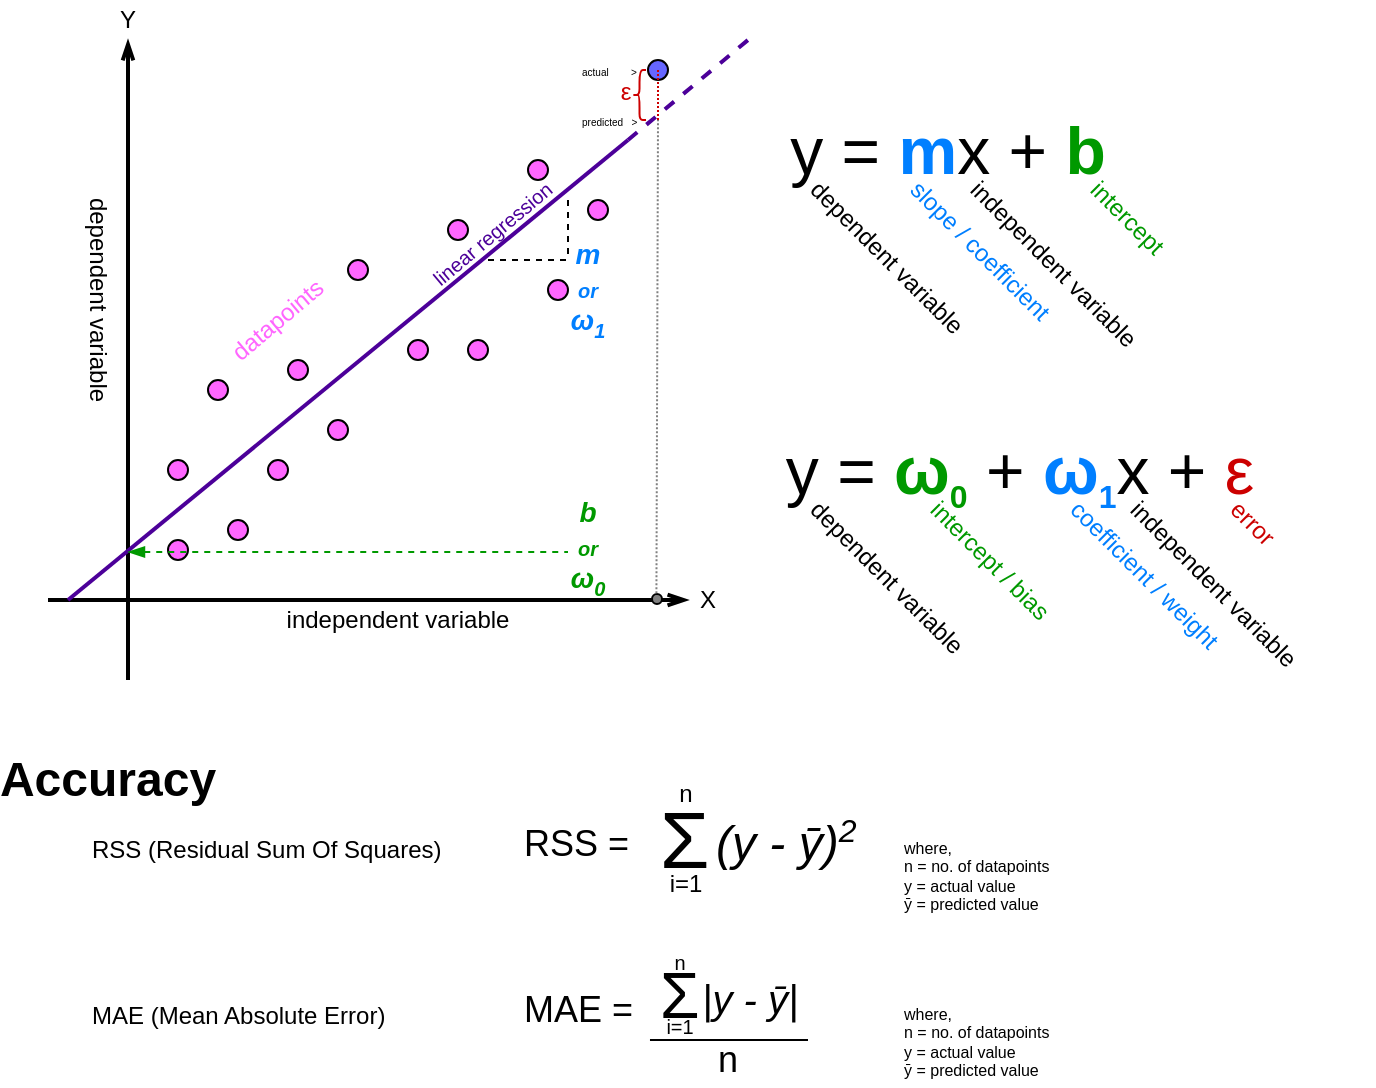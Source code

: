<mxfile version="26.0.3" pages="3">
  <diagram name="LR-SV" id="ft6B9oeNtfkhcBupiPDH">
    <mxGraphModel dx="1242" dy="768" grid="1" gridSize="10" guides="1" tooltips="1" connect="1" arrows="1" fold="1" page="1" pageScale="1" pageWidth="850" pageHeight="1100" math="0" shadow="0">
      <root>
        <mxCell id="0" />
        <mxCell id="1" parent="0" />
        <mxCell id="UDtmN-QQpEdCFvvtXrBr-2" value="" style="endArrow=openThin;html=1;rounded=0;strokeWidth=2;endFill=0;" parent="1" edge="1">
          <mxGeometry width="50" height="50" relative="1" as="geometry">
            <mxPoint x="80" y="360" as="sourcePoint" />
            <mxPoint x="80" y="40" as="targetPoint" />
          </mxGeometry>
        </mxCell>
        <mxCell id="UDtmN-QQpEdCFvvtXrBr-3" value="" style="endArrow=openThin;html=1;rounded=0;strokeWidth=2;endFill=0;" parent="1" edge="1">
          <mxGeometry width="50" height="50" relative="1" as="geometry">
            <mxPoint x="40" y="320" as="sourcePoint" />
            <mxPoint x="360" y="320" as="targetPoint" />
          </mxGeometry>
        </mxCell>
        <mxCell id="UDtmN-QQpEdCFvvtXrBr-4" value="" style="endArrow=none;html=1;rounded=0;strokeColor=#4C0099;strokeWidth=2;" parent="1" edge="1">
          <mxGeometry width="50" height="50" relative="1" as="geometry">
            <mxPoint x="50" y="320" as="sourcePoint" />
            <mxPoint x="330" y="90" as="targetPoint" />
          </mxGeometry>
        </mxCell>
        <mxCell id="UDtmN-QQpEdCFvvtXrBr-5" value="" style="ellipse;whiteSpace=wrap;html=1;fillColor=#FF66FF;" parent="1" vertex="1">
          <mxGeometry x="100" y="250" width="10" height="10" as="geometry" />
        </mxCell>
        <mxCell id="UDtmN-QQpEdCFvvtXrBr-6" value="" style="ellipse;whiteSpace=wrap;html=1;fillColor=#FF66FF;" parent="1" vertex="1">
          <mxGeometry x="120" y="210" width="10" height="10" as="geometry" />
        </mxCell>
        <mxCell id="UDtmN-QQpEdCFvvtXrBr-7" value="" style="ellipse;whiteSpace=wrap;html=1;fillColor=#FF66FF;" parent="1" vertex="1">
          <mxGeometry x="100" y="290" width="10" height="10" as="geometry" />
        </mxCell>
        <mxCell id="UDtmN-QQpEdCFvvtXrBr-8" value="" style="ellipse;whiteSpace=wrap;html=1;fillColor=#FF66FF;" parent="1" vertex="1">
          <mxGeometry x="150" y="250" width="10" height="10" as="geometry" />
        </mxCell>
        <mxCell id="UDtmN-QQpEdCFvvtXrBr-9" value="" style="ellipse;whiteSpace=wrap;html=1;fillColor=#FF66FF;" parent="1" vertex="1">
          <mxGeometry x="180" y="230" width="10" height="10" as="geometry" />
        </mxCell>
        <mxCell id="UDtmN-QQpEdCFvvtXrBr-10" value="" style="ellipse;whiteSpace=wrap;html=1;fillColor=#FF66FF;" parent="1" vertex="1">
          <mxGeometry x="160" y="200" width="10" height="10" as="geometry" />
        </mxCell>
        <mxCell id="UDtmN-QQpEdCFvvtXrBr-11" value="" style="ellipse;whiteSpace=wrap;html=1;fillColor=#FF66FF;" parent="1" vertex="1">
          <mxGeometry x="130" y="280" width="10" height="10" as="geometry" />
        </mxCell>
        <mxCell id="UDtmN-QQpEdCFvvtXrBr-12" value="" style="ellipse;whiteSpace=wrap;html=1;fillColor=#FF66FF;" parent="1" vertex="1">
          <mxGeometry x="220" y="190" width="10" height="10" as="geometry" />
        </mxCell>
        <mxCell id="UDtmN-QQpEdCFvvtXrBr-13" value="" style="ellipse;whiteSpace=wrap;html=1;fillColor=#FF66FF;" parent="1" vertex="1">
          <mxGeometry x="190" y="150" width="10" height="10" as="geometry" />
        </mxCell>
        <mxCell id="UDtmN-QQpEdCFvvtXrBr-14" value="" style="ellipse;whiteSpace=wrap;html=1;fillColor=#FF66FF;" parent="1" vertex="1">
          <mxGeometry x="250" y="190" width="10" height="10" as="geometry" />
        </mxCell>
        <mxCell id="UDtmN-QQpEdCFvvtXrBr-15" value="" style="ellipse;whiteSpace=wrap;html=1;fillColor=#FF66FF;" parent="1" vertex="1">
          <mxGeometry x="240" y="130" width="10" height="10" as="geometry" />
        </mxCell>
        <mxCell id="UDtmN-QQpEdCFvvtXrBr-16" value="" style="ellipse;whiteSpace=wrap;html=1;fillColor=#FF66FF;" parent="1" vertex="1">
          <mxGeometry x="280" y="100" width="10" height="10" as="geometry" />
        </mxCell>
        <mxCell id="UDtmN-QQpEdCFvvtXrBr-17" value="" style="ellipse;whiteSpace=wrap;html=1;fillColor=#FF66FF;" parent="1" vertex="1">
          <mxGeometry x="290" y="160" width="10" height="10" as="geometry" />
        </mxCell>
        <mxCell id="UDtmN-QQpEdCFvvtXrBr-18" value="" style="ellipse;whiteSpace=wrap;html=1;fillColor=#FF66FF;" parent="1" vertex="1">
          <mxGeometry x="310" y="120" width="10" height="10" as="geometry" />
        </mxCell>
        <mxCell id="UDtmN-QQpEdCFvvtXrBr-22" value="X" style="text;html=1;align=center;verticalAlign=middle;whiteSpace=wrap;rounded=0;" parent="1" vertex="1">
          <mxGeometry x="360" y="310" width="20" height="20" as="geometry" />
        </mxCell>
        <mxCell id="UDtmN-QQpEdCFvvtXrBr-23" value="Y" style="text;html=1;align=center;verticalAlign=middle;whiteSpace=wrap;rounded=0;" parent="1" vertex="1">
          <mxGeometry x="70" y="20" width="20" height="20" as="geometry" />
        </mxCell>
        <mxCell id="UDtmN-QQpEdCFvvtXrBr-24" value="" style="endArrow=none;dashed=1;html=1;rounded=0;startArrow=blockThin;startFill=1;fontColor=#009900;strokeColor=#009900;" parent="1" edge="1">
          <mxGeometry width="50" height="50" relative="1" as="geometry">
            <mxPoint x="80" y="296" as="sourcePoint" />
            <mxPoint x="300" y="296" as="targetPoint" />
          </mxGeometry>
        </mxCell>
        <mxCell id="UDtmN-QQpEdCFvvtXrBr-25" value="" style="endArrow=none;dashed=1;html=1;rounded=0;" parent="1" edge="1">
          <mxGeometry width="50" height="50" relative="1" as="geometry">
            <mxPoint x="260" y="150" as="sourcePoint" />
            <mxPoint x="300" y="150" as="targetPoint" />
          </mxGeometry>
        </mxCell>
        <mxCell id="UDtmN-QQpEdCFvvtXrBr-26" value="" style="endArrow=none;dashed=1;html=1;rounded=0;" parent="1" edge="1">
          <mxGeometry width="50" height="50" relative="1" as="geometry">
            <mxPoint x="300" y="120" as="sourcePoint" />
            <mxPoint x="300" y="150" as="targetPoint" />
          </mxGeometry>
        </mxCell>
        <mxCell id="UDtmN-QQpEdCFvvtXrBr-27" value="&lt;span&gt;&lt;font&gt;m&lt;br&gt;&lt;font style=&quot;font-size: 10px;&quot;&gt;or&lt;/font&gt;&lt;br&gt;&lt;/font&gt;&lt;/span&gt;ω&lt;sub&gt;&lt;font style=&quot;font-size: 10px;&quot;&gt;1&lt;/font&gt;&lt;/sub&gt;" style="text;html=1;align=center;verticalAlign=middle;whiteSpace=wrap;rounded=0;fontStyle=3;fontSize=14;fontColor=#007FFF;" parent="1" vertex="1">
          <mxGeometry x="300" y="140" width="20" height="50" as="geometry" />
        </mxCell>
        <mxCell id="UDtmN-QQpEdCFvvtXrBr-28" value="&lt;span style=&quot;&quot;&gt;b&lt;br&gt;&lt;font style=&quot;font-size: 10px;&quot;&gt;or&lt;/font&gt;&lt;br&gt;&lt;/span&gt;&lt;span style=&quot;&quot;&gt;ω&lt;/span&gt;&lt;sub style=&quot;&quot;&gt;&lt;font style=&quot;font-size: 10px;&quot;&gt;0&lt;/font&gt;&lt;/sub&gt;" style="text;html=1;align=center;verticalAlign=middle;whiteSpace=wrap;rounded=0;fontStyle=3;fontSize=14;fontColor=#009900;" parent="1" vertex="1">
          <mxGeometry x="300" y="268" width="20" height="52" as="geometry" />
        </mxCell>
        <mxCell id="UDtmN-QQpEdCFvvtXrBr-29" value="independent variable" style="text;html=1;align=center;verticalAlign=middle;whiteSpace=wrap;rounded=0;" parent="1" vertex="1">
          <mxGeometry x="140" y="320" width="150" height="20" as="geometry" />
        </mxCell>
        <mxCell id="UDtmN-QQpEdCFvvtXrBr-30" value="dependent variable" style="text;html=1;align=center;verticalAlign=middle;whiteSpace=wrap;rounded=0;rotation=90;" parent="1" vertex="1">
          <mxGeometry x="-10" y="160" width="150" height="20" as="geometry" />
        </mxCell>
        <mxCell id="UDtmN-QQpEdCFvvtXrBr-31" value="datapoints" style="text;html=1;align=center;verticalAlign=middle;whiteSpace=wrap;rounded=0;rotation=-40;fontColor=#FF66FF;" parent="1" vertex="1">
          <mxGeometry x="80" y="170" width="150" height="20" as="geometry" />
        </mxCell>
        <mxCell id="UDtmN-QQpEdCFvvtXrBr-32" value="y = &lt;b&gt;&lt;font style=&quot;color: rgb(0, 127, 255);&quot;&gt;m&lt;/font&gt;&lt;/b&gt;x + &lt;b&gt;&lt;font style=&quot;color: rgb(0, 153, 0);&quot;&gt;b&lt;/font&gt;&lt;/b&gt;" style="text;html=1;align=center;verticalAlign=middle;whiteSpace=wrap;rounded=0;fontSize=33;" parent="1" vertex="1">
          <mxGeometry x="400" y="70" width="180" height="50" as="geometry" />
        </mxCell>
        <mxCell id="UDtmN-QQpEdCFvvtXrBr-33" value="linear regression" style="text;html=1;align=center;verticalAlign=middle;whiteSpace=wrap;rounded=0;rotation=-40;fontColor=#4C0099;fontSize=10;" parent="1" vertex="1">
          <mxGeometry x="201.51" y="131.64" width="120" height="10" as="geometry" />
        </mxCell>
        <mxCell id="UDtmN-QQpEdCFvvtXrBr-34" value="dependent variable" style="text;html=1;align=left;verticalAlign=middle;whiteSpace=wrap;rounded=0;rotation=45;" parent="1" vertex="1">
          <mxGeometry x="404.39" y="144.39" width="120" height="20" as="geometry" />
        </mxCell>
        <mxCell id="UDtmN-QQpEdCFvvtXrBr-35" value="slope / coefficient" style="text;html=1;align=left;verticalAlign=middle;whiteSpace=wrap;rounded=0;rotation=45;fontColor=#007FFF;" parent="1" vertex="1">
          <mxGeometry x="455.86" y="140.86" width="110" height="20" as="geometry" />
        </mxCell>
        <mxCell id="UDtmN-QQpEdCFvvtXrBr-36" value="independent variable" style="text;html=1;align=left;verticalAlign=middle;whiteSpace=wrap;rounded=0;rotation=45;" parent="1" vertex="1">
          <mxGeometry x="484.39" y="144.39" width="120" height="20" as="geometry" />
        </mxCell>
        <mxCell id="UDtmN-QQpEdCFvvtXrBr-37" value="intercept" style="text;html=1;align=left;verticalAlign=middle;whiteSpace=wrap;rounded=0;rotation=45;fontColor=#009900;" parent="1" vertex="1">
          <mxGeometry x="547.32" y="137.32" width="100" height="20" as="geometry" />
        </mxCell>
        <mxCell id="lRdg8YPIiVVx4SO15s_N-5" value="y =&amp;nbsp;&lt;font style=&quot;color: rgb(0, 153, 0);&quot;&gt;&lt;b&gt;ω&lt;sub&gt;&lt;font style=&quot;font-size: 16px;&quot;&gt;0&lt;/font&gt;&lt;/sub&gt;&lt;/b&gt;&lt;/font&gt;&amp;nbsp;+&amp;nbsp;&lt;font style=&quot;color: rgb(0, 127, 255);&quot;&gt;&lt;b&gt;ω&lt;sub&gt;&lt;font style=&quot;font-size: 16px;&quot;&gt;1&lt;/font&gt;&lt;/sub&gt;&lt;/b&gt;&lt;/font&gt;x +&amp;nbsp;&lt;font style=&quot;color: rgb(204, 0, 0);&quot;&gt;ε&lt;/font&gt;" style="text;html=1;align=center;verticalAlign=middle;whiteSpace=wrap;rounded=0;fontSize=33;" parent="1" vertex="1">
          <mxGeometry x="406" y="233" width="240" height="50" as="geometry" />
        </mxCell>
        <mxCell id="lRdg8YPIiVVx4SO15s_N-6" value="dependent variable" style="text;html=1;align=left;verticalAlign=middle;whiteSpace=wrap;rounded=0;rotation=45;" parent="1" vertex="1">
          <mxGeometry x="404.39" y="304.39" width="120" height="20" as="geometry" />
        </mxCell>
        <mxCell id="lRdg8YPIiVVx4SO15s_N-7" value="coefficient / weight" style="text;html=1;align=left;verticalAlign=middle;whiteSpace=wrap;rounded=0;rotation=45;fontColor=#007FFF;" parent="1" vertex="1">
          <mxGeometry x="531.46" y="311.46" width="140" height="20" as="geometry" />
        </mxCell>
        <mxCell id="lRdg8YPIiVVx4SO15s_N-8" value="independent variable" style="text;html=1;align=left;verticalAlign=middle;whiteSpace=wrap;rounded=0;rotation=45;" parent="1" vertex="1">
          <mxGeometry x="564.39" y="304.39" width="120" height="20" as="geometry" />
        </mxCell>
        <mxCell id="lRdg8YPIiVVx4SO15s_N-9" value="intercept / bias" style="text;html=1;align=left;verticalAlign=middle;whiteSpace=wrap;rounded=0;rotation=45;fontColor=#009900;" parent="1" vertex="1">
          <mxGeometry x="465.86" y="300.86" width="110" height="20" as="geometry" />
        </mxCell>
        <mxCell id="lRdg8YPIiVVx4SO15s_N-10" value="error" style="text;html=1;align=left;verticalAlign=middle;whiteSpace=wrap;rounded=0;rotation=45;fontColor=#CC0000;" parent="1" vertex="1">
          <mxGeometry x="618.79" y="293.79" width="90" height="20" as="geometry" />
        </mxCell>
        <mxCell id="lRdg8YPIiVVx4SO15s_N-11" value="" style="ellipse;whiteSpace=wrap;html=1;fillColor=#6666FF;" parent="1" vertex="1">
          <mxGeometry x="340" y="50" width="10" height="10" as="geometry" />
        </mxCell>
        <mxCell id="lRdg8YPIiVVx4SO15s_N-13" value="" style="endArrow=none;html=1;rounded=0;strokeColor=#4C0099;strokeWidth=2;dashed=1;" parent="1" edge="1">
          <mxGeometry width="50" height="50" relative="1" as="geometry">
            <mxPoint x="330" y="90" as="sourcePoint" />
            <mxPoint x="390" y="40" as="targetPoint" />
          </mxGeometry>
        </mxCell>
        <mxCell id="lRdg8YPIiVVx4SO15s_N-14" value="" style="endArrow=none;html=1;rounded=0;strokeColor=#CC0000;strokeWidth=1;dashed=1;dashPattern=1 1;entryX=0.5;entryY=0.5;entryDx=0;entryDy=0;entryPerimeter=0;" parent="1" target="lRdg8YPIiVVx4SO15s_N-11" edge="1">
          <mxGeometry width="50" height="50" relative="1" as="geometry">
            <mxPoint x="345" y="80" as="sourcePoint" />
            <mxPoint x="400" y="50" as="targetPoint" />
          </mxGeometry>
        </mxCell>
        <mxCell id="lRdg8YPIiVVx4SO15s_N-17" value="&lt;font style=&quot;color: rgb(204, 0, 0);&quot;&gt;ε&lt;/font&gt;" style="shape=curlyBracket;whiteSpace=wrap;html=1;rounded=1;labelPosition=left;verticalLabelPosition=middle;align=center;verticalAlign=middle;strokeColor=#CC0000;spacing=0;spacingRight=0;spacingBottom=4;" parent="1" vertex="1">
          <mxGeometry x="332.51" y="55" width="6.49" height="25" as="geometry" />
        </mxCell>
        <mxCell id="lRdg8YPIiVVx4SO15s_N-18" value="predicted&amp;nbsp; &amp;nbsp;&amp;gt;" style="text;html=1;align=left;verticalAlign=middle;whiteSpace=wrap;rounded=0;fontSize=5;" parent="1" vertex="1">
          <mxGeometry x="304.51" y="75" width="31.49" height="10" as="geometry" />
        </mxCell>
        <mxCell id="lRdg8YPIiVVx4SO15s_N-19" value="actual&amp;nbsp; &amp;nbsp; &amp;nbsp; &amp;nbsp; &amp;gt;" style="text;html=1;align=left;verticalAlign=middle;whiteSpace=wrap;rounded=0;fontSize=5;" parent="1" vertex="1">
          <mxGeometry x="304.51" y="50" width="31.49" height="10" as="geometry" />
        </mxCell>
        <mxCell id="lRdg8YPIiVVx4SO15s_N-20" value="" style="ellipse;whiteSpace=wrap;html=1;fillColor=#808080;aspect=fixed;" parent="1" vertex="1">
          <mxGeometry x="342" y="317" width="5" height="5" as="geometry" />
        </mxCell>
        <mxCell id="lRdg8YPIiVVx4SO15s_N-22" value="" style="endArrow=none;html=1;rounded=0;strokeColor=#808080;strokeWidth=1;dashed=1;dashPattern=1 1;exitX=0.441;exitY=0.32;exitDx=0;exitDy=0;exitPerimeter=0;" parent="1" source="lRdg8YPIiVVx4SO15s_N-20" edge="1">
          <mxGeometry width="50" height="50" relative="1" as="geometry">
            <mxPoint x="339.5" y="317.0" as="sourcePoint" />
            <mxPoint x="345" y="80" as="targetPoint" />
          </mxGeometry>
        </mxCell>
        <mxCell id="1ZIZ6dkmiwmQnRQSsGTK-1" value="Accuracy" style="text;html=1;align=center;verticalAlign=middle;whiteSpace=wrap;rounded=0;fontStyle=1;fontSize=24;" parent="1" vertex="1">
          <mxGeometry x="40" y="400" width="60" height="20" as="geometry" />
        </mxCell>
        <mxCell id="1ZIZ6dkmiwmQnRQSsGTK-6" value="n" style="text;html=1;align=center;verticalAlign=middle;whiteSpace=wrap;rounded=0;" parent="1" vertex="1">
          <mxGeometry x="343.99" y="407" width="30" height="20" as="geometry" />
        </mxCell>
        <mxCell id="1ZIZ6dkmiwmQnRQSsGTK-23" value="" style="group" parent="1" vertex="1" connectable="0">
          <mxGeometry x="60" y="409" width="500" height="71" as="geometry" />
        </mxCell>
        <mxCell id="1ZIZ6dkmiwmQnRQSsGTK-2" value="RSS (Residual Sum Of Squares)" style="text;html=1;align=left;verticalAlign=middle;whiteSpace=wrap;rounded=0;" parent="1ZIZ6dkmiwmQnRQSsGTK-23" vertex="1">
          <mxGeometry y="26" width="180" height="20" as="geometry" />
        </mxCell>
        <mxCell id="1ZIZ6dkmiwmQnRQSsGTK-3" value="Σ" style="text;whiteSpace=wrap;fontSize=40;" parent="1ZIZ6dkmiwmQnRQSsGTK-23" vertex="1">
          <mxGeometry x="283.99" width="30" height="50" as="geometry" />
        </mxCell>
        <mxCell id="1ZIZ6dkmiwmQnRQSsGTK-5" value="i=1" style="text;html=1;align=center;verticalAlign=middle;whiteSpace=wrap;rounded=0;" parent="1ZIZ6dkmiwmQnRQSsGTK-23" vertex="1">
          <mxGeometry x="283.99" y="43" width="30" height="20" as="geometry" />
        </mxCell>
        <mxCell id="1ZIZ6dkmiwmQnRQSsGTK-7" value="(y - ȳ)&lt;sup&gt;&lt;font style=&quot;font-size: 16px;&quot;&gt;2&lt;/font&gt;&lt;/sup&gt;" style="text;html=1;align=left;verticalAlign=middle;whiteSpace=wrap;rounded=0;fontSize=24;fontStyle=2" parent="1ZIZ6dkmiwmQnRQSsGTK-23" vertex="1">
          <mxGeometry x="311.99" y="20" width="92" height="20" as="geometry" />
        </mxCell>
        <mxCell id="1ZIZ6dkmiwmQnRQSsGTK-8" value="RSS =&amp;nbsp;" style="text;html=1;align=left;verticalAlign=middle;whiteSpace=wrap;rounded=0;fontSize=18;" parent="1ZIZ6dkmiwmQnRQSsGTK-23" vertex="1">
          <mxGeometry x="216.01" y="23" width="69.49" height="20" as="geometry" />
        </mxCell>
        <mxCell id="1ZIZ6dkmiwmQnRQSsGTK-10" value="where,&lt;br&gt;&lt;div&gt;n = no. of datapoints&lt;/div&gt;&lt;div&gt;y = actual value&lt;/div&gt;&lt;div&gt;ȳ = predicted value&lt;/div&gt;" style="text;html=1;align=left;verticalAlign=bottom;whiteSpace=wrap;rounded=0;fontSize=8;" parent="1ZIZ6dkmiwmQnRQSsGTK-23" vertex="1">
          <mxGeometry x="405.86" y="26" width="94.14" height="45" as="geometry" />
        </mxCell>
        <mxCell id="1ZIZ6dkmiwmQnRQSsGTK-24" value="" style="group" parent="1" vertex="1" connectable="0">
          <mxGeometry x="60" y="492" width="500" height="71" as="geometry" />
        </mxCell>
        <mxCell id="1ZIZ6dkmiwmQnRQSsGTK-13" value="MAE (Mean Absolute Error)" style="text;html=1;align=left;verticalAlign=middle;whiteSpace=wrap;rounded=0;" parent="1ZIZ6dkmiwmQnRQSsGTK-24" vertex="1">
          <mxGeometry y="26" width="180" height="20" as="geometry" />
        </mxCell>
        <mxCell id="1ZIZ6dkmiwmQnRQSsGTK-14" value="Σ" style="text;whiteSpace=wrap;fontSize=32;" parent="1ZIZ6dkmiwmQnRQSsGTK-24" vertex="1">
          <mxGeometry x="283.99" width="30" height="50" as="geometry" />
        </mxCell>
        <mxCell id="1ZIZ6dkmiwmQnRQSsGTK-15" value="i=1" style="text;html=1;align=center;verticalAlign=middle;whiteSpace=wrap;rounded=0;fontSize=10;" parent="1ZIZ6dkmiwmQnRQSsGTK-24" vertex="1">
          <mxGeometry x="280.99" y="34" width="30" height="14" as="geometry" />
        </mxCell>
        <mxCell id="1ZIZ6dkmiwmQnRQSsGTK-16" value="n" style="text;html=1;align=center;verticalAlign=middle;whiteSpace=wrap;rounded=0;fontSize=10;" parent="1ZIZ6dkmiwmQnRQSsGTK-24" vertex="1">
          <mxGeometry x="280.99" y="3" width="30" height="11" as="geometry" />
        </mxCell>
        <mxCell id="1ZIZ6dkmiwmQnRQSsGTK-17" value="|y - ȳ|" style="text;html=1;align=left;verticalAlign=middle;whiteSpace=wrap;rounded=0;fontSize=20;fontStyle=2" parent="1ZIZ6dkmiwmQnRQSsGTK-24" vertex="1">
          <mxGeometry x="304.99" y="17" width="92" height="20" as="geometry" />
        </mxCell>
        <mxCell id="1ZIZ6dkmiwmQnRQSsGTK-18" value="MAE =&amp;nbsp;" style="text;html=1;align=left;verticalAlign=middle;whiteSpace=wrap;rounded=0;fontSize=18;" parent="1ZIZ6dkmiwmQnRQSsGTK-24" vertex="1">
          <mxGeometry x="216.01" y="23" width="69.49" height="20" as="geometry" />
        </mxCell>
        <mxCell id="1ZIZ6dkmiwmQnRQSsGTK-19" value="where,&lt;br&gt;&lt;div&gt;n = no. of datapoints&lt;/div&gt;&lt;div&gt;y = actual value&lt;/div&gt;&lt;div&gt;ȳ = predicted value&lt;/div&gt;" style="text;html=1;align=left;verticalAlign=bottom;whiteSpace=wrap;rounded=0;fontSize=8;" parent="1ZIZ6dkmiwmQnRQSsGTK-24" vertex="1">
          <mxGeometry x="405.86" y="26" width="94.14" height="45" as="geometry" />
        </mxCell>
        <mxCell id="1ZIZ6dkmiwmQnRQSsGTK-20" value="" style="endArrow=none;html=1;rounded=0;exitX=0;exitY=1;exitDx=0;exitDy=0;" parent="1ZIZ6dkmiwmQnRQSsGTK-24" source="1ZIZ6dkmiwmQnRQSsGTK-15" edge="1">
          <mxGeometry width="50" height="50" relative="1" as="geometry">
            <mxPoint x="240" y="-92" as="sourcePoint" />
            <mxPoint x="360" y="48" as="targetPoint" />
          </mxGeometry>
        </mxCell>
        <mxCell id="1ZIZ6dkmiwmQnRQSsGTK-21" value="n" style="text;html=1;align=center;verticalAlign=middle;whiteSpace=wrap;rounded=0;fontSize=18;" parent="1ZIZ6dkmiwmQnRQSsGTK-24" vertex="1">
          <mxGeometry x="304.99" y="47" width="30" height="21" as="geometry" />
        </mxCell>
      </root>
    </mxGraphModel>
  </diagram>
  <diagram name="LR-MV" id="dPpouy2KCc9EeUn8jf0N">
    <mxGraphModel dx="1242" dy="768" grid="1" gridSize="10" guides="1" tooltips="1" connect="1" arrows="1" fold="1" page="1" pageScale="1" pageWidth="850" pageHeight="1100" math="0" shadow="0">
      <root>
        <mxCell id="hytD9whioqziYtamuN2R-0" />
        <mxCell id="hytD9whioqziYtamuN2R-1" parent="hytD9whioqziYtamuN2R-0" />
        <mxCell id="SBUnD1E64CyK9gL6Irq9-12" value="" style="verticalLabelPosition=bottom;verticalAlign=top;html=1;shape=mxgraph.basic.polygon;polyCoords=[[0.01,0.31],[0.59,0.48],[0.91,0.58],[0.87,0.9],[0.52,0.97],[0.34,0.74],[0.13,0.48],[0.01,0.31]];polyline=1;fillColor=#ffe6cc;rotation=-45;strokeColor=#d79b00;" parent="hytD9whioqziYtamuN2R-1" vertex="1">
          <mxGeometry x="83.12" y="120" width="283.75" height="310" as="geometry" />
        </mxCell>
        <mxCell id="hytD9whioqziYtamuN2R-2" value="" style="endArrow=openThin;html=1;rounded=0;strokeWidth=2;endFill=0;" parent="hytD9whioqziYtamuN2R-1" edge="1">
          <mxGeometry width="50" height="50" relative="1" as="geometry">
            <mxPoint x="87" y="360" as="sourcePoint" />
            <mxPoint x="87" y="40" as="targetPoint" />
          </mxGeometry>
        </mxCell>
        <mxCell id="hytD9whioqziYtamuN2R-3" value="" style="endArrow=openThin;html=1;rounded=0;strokeWidth=2;endFill=0;entryX=0.127;entryY=0.482;entryDx=0;entryDy=0;entryPerimeter=0;" parent="hytD9whioqziYtamuN2R-1" target="hytD9whioqziYtamuN2R-19" edge="1">
          <mxGeometry width="50" height="50" relative="1" as="geometry">
            <mxPoint x="60" y="330" as="sourcePoint" />
            <mxPoint x="360" y="480" as="targetPoint" />
          </mxGeometry>
        </mxCell>
        <mxCell id="hytD9whioqziYtamuN2R-4" value="" style="endArrow=none;html=1;rounded=0;strokeColor=#7F00FF;strokeWidth=2;dashed=1;" parent="hytD9whioqziYtamuN2R-1" edge="1">
          <mxGeometry width="50" height="50" relative="1" as="geometry">
            <mxPoint x="81" y="334" as="sourcePoint" />
            <mxPoint x="380" y="180" as="targetPoint" />
          </mxGeometry>
        </mxCell>
        <mxCell id="hytD9whioqziYtamuN2R-5" value="" style="ellipse;whiteSpace=wrap;html=1;fillColor=#FF66FF;" parent="hytD9whioqziYtamuN2R-1" vertex="1">
          <mxGeometry x="310" y="340" width="10" height="10" as="geometry" />
        </mxCell>
        <mxCell id="hytD9whioqziYtamuN2R-6" value="" style="ellipse;whiteSpace=wrap;html=1;fillColor=#FF66FF;" parent="hytD9whioqziYtamuN2R-1" vertex="1">
          <mxGeometry x="136" y="310" width="10" height="10" as="geometry" />
        </mxCell>
        <mxCell id="hytD9whioqziYtamuN2R-7" value="" style="ellipse;whiteSpace=wrap;html=1;fillColor=#FF66FF;" parent="hytD9whioqziYtamuN2R-1" vertex="1">
          <mxGeometry x="107" y="340" width="10" height="10" as="geometry" />
        </mxCell>
        <mxCell id="hytD9whioqziYtamuN2R-8" value="" style="ellipse;whiteSpace=wrap;html=1;fillColor=#FF66FF;" parent="hytD9whioqziYtamuN2R-1" vertex="1">
          <mxGeometry x="170" y="263.46" width="10" height="10" as="geometry" />
        </mxCell>
        <mxCell id="hytD9whioqziYtamuN2R-9" value="" style="ellipse;whiteSpace=wrap;html=1;fillColor=#FF66FF;" parent="hytD9whioqziYtamuN2R-1" vertex="1">
          <mxGeometry x="230" y="220" width="10" height="10" as="geometry" />
        </mxCell>
        <mxCell id="hytD9whioqziYtamuN2R-10" value="" style="ellipse;whiteSpace=wrap;html=1;fillColor=#FF66FF;" parent="hytD9whioqziYtamuN2R-1" vertex="1">
          <mxGeometry x="210" y="275" width="10" height="10" as="geometry" />
        </mxCell>
        <mxCell id="hytD9whioqziYtamuN2R-11" value="" style="ellipse;whiteSpace=wrap;html=1;fillColor=#FF66FF;" parent="hytD9whioqziYtamuN2R-1" vertex="1">
          <mxGeometry x="160" y="350" width="10" height="10" as="geometry" />
        </mxCell>
        <mxCell id="hytD9whioqziYtamuN2R-12" value="" style="ellipse;whiteSpace=wrap;html=1;fillColor=#FF66FF;" parent="hytD9whioqziYtamuN2R-1" vertex="1">
          <mxGeometry x="126" y="281.39" width="10" height="10" as="geometry" />
        </mxCell>
        <mxCell id="hytD9whioqziYtamuN2R-13" value="" style="ellipse;whiteSpace=wrap;html=1;fillColor=#FF66FF;" parent="hytD9whioqziYtamuN2R-1" vertex="1">
          <mxGeometry x="206" y="250" width="10" height="10" as="geometry" />
        </mxCell>
        <mxCell id="hytD9whioqziYtamuN2R-14" value="" style="ellipse;whiteSpace=wrap;html=1;fillColor=#FF66FF;" parent="hytD9whioqziYtamuN2R-1" vertex="1">
          <mxGeometry x="280" y="200" width="10" height="10" as="geometry" />
        </mxCell>
        <mxCell id="hytD9whioqziYtamuN2R-15" value="" style="ellipse;whiteSpace=wrap;html=1;fillColor=#FF66FF;" parent="hytD9whioqziYtamuN2R-1" vertex="1">
          <mxGeometry x="276" y="350" width="10" height="10" as="geometry" />
        </mxCell>
        <mxCell id="hytD9whioqziYtamuN2R-16" value="" style="ellipse;whiteSpace=wrap;html=1;fillColor=#FF66FF;" parent="hytD9whioqziYtamuN2R-1" vertex="1">
          <mxGeometry x="225" y="237.86" width="10" height="10" as="geometry" />
        </mxCell>
        <mxCell id="hytD9whioqziYtamuN2R-17" value="" style="ellipse;whiteSpace=wrap;html=1;fillColor=#FF66FF;" parent="hytD9whioqziYtamuN2R-1" vertex="1">
          <mxGeometry x="310" y="230" width="10" height="10" as="geometry" />
        </mxCell>
        <mxCell id="hytD9whioqziYtamuN2R-18" value="" style="ellipse;whiteSpace=wrap;html=1;fillColor=#FF66FF;" parent="hytD9whioqziYtamuN2R-1" vertex="1">
          <mxGeometry x="255" y="257.86" width="10" height="10" as="geometry" />
        </mxCell>
        <mxCell id="hytD9whioqziYtamuN2R-19" value="X1" style="text;html=1;align=center;verticalAlign=middle;whiteSpace=wrap;rounded=0;" parent="hytD9whioqziYtamuN2R-1" vertex="1">
          <mxGeometry x="390" y="460" width="20" height="20" as="geometry" />
        </mxCell>
        <mxCell id="hytD9whioqziYtamuN2R-20" value="Y" style="text;html=1;align=center;verticalAlign=middle;whiteSpace=wrap;rounded=0;" parent="hytD9whioqziYtamuN2R-1" vertex="1">
          <mxGeometry x="77" y="20" width="20" height="20" as="geometry" />
        </mxCell>
        <mxCell id="hytD9whioqziYtamuN2R-21" value="" style="endArrow=none;dashed=1;html=1;rounded=0;startArrow=blockThin;startFill=1;fontColor=#009900;strokeColor=#009900;" parent="hytD9whioqziYtamuN2R-1" edge="1">
          <mxGeometry width="50" height="50" relative="1" as="geometry">
            <mxPoint x="83.12" y="330" as="sourcePoint" />
            <mxPoint x="390" y="330" as="targetPoint" />
          </mxGeometry>
        </mxCell>
        <mxCell id="hytD9whioqziYtamuN2R-24" value="m&lt;sub&gt;&lt;font style=&quot;font-size: 10px;&quot;&gt;2&lt;/font&gt;&lt;/sub&gt;&amp;nbsp;&lt;font style=&quot;font-size: 10px;&quot;&gt;or&amp;nbsp;&lt;/font&gt;ω&lt;sub&gt;&lt;font style=&quot;font-size: 10px;&quot;&gt;2&lt;/font&gt;&lt;/sub&gt;" style="text;html=1;align=center;verticalAlign=middle;whiteSpace=wrap;rounded=0;fontStyle=3;fontSize=14;fontColor=#007FFF;" parent="hytD9whioqziYtamuN2R-1" vertex="1">
          <mxGeometry x="366.87" y="190" width="53.13" height="20" as="geometry" />
        </mxCell>
        <mxCell id="hytD9whioqziYtamuN2R-25" value="&lt;span style=&quot;&quot;&gt;b&lt;/span&gt;&lt;span style=&quot;&quot;&gt;&amp;nbsp;&lt;/span&gt;&lt;font style=&quot;font-size: 10px;&quot;&gt;or&amp;nbsp;&lt;/font&gt;&lt;span style=&quot;&quot;&gt;ω&lt;/span&gt;&lt;sub style=&quot;&quot;&gt;&lt;font style=&quot;font-size: 10px;&quot;&gt;0&lt;/font&gt;&lt;/sub&gt;" style="text;html=1;align=center;verticalAlign=middle;whiteSpace=wrap;rounded=0;fontStyle=3;fontSize=14;fontColor=#009900;" parent="hytD9whioqziYtamuN2R-1" vertex="1">
          <mxGeometry x="390" y="320" width="50" height="20" as="geometry" />
        </mxCell>
        <mxCell id="hytD9whioqziYtamuN2R-26" value="independent variable" style="text;html=1;align=center;verticalAlign=middle;whiteSpace=wrap;rounded=0;rotation=23;" parent="hytD9whioqziYtamuN2R-1" vertex="1">
          <mxGeometry x="170" y="405" width="150" height="20" as="geometry" />
        </mxCell>
        <mxCell id="hytD9whioqziYtamuN2R-27" value="dependent variable" style="text;html=1;align=center;verticalAlign=middle;whiteSpace=wrap;rounded=0;rotation=90;" parent="hytD9whioqziYtamuN2R-1" vertex="1">
          <mxGeometry x="4" y="160" width="150" height="20" as="geometry" />
        </mxCell>
        <mxCell id="hytD9whioqziYtamuN2R-28" value="datapoints" style="text;html=1;align=center;verticalAlign=middle;whiteSpace=wrap;rounded=0;rotation=-30;fontColor=#FF66FF;" parent="hytD9whioqziYtamuN2R-1" vertex="1">
          <mxGeometry x="117" y="225" width="150" height="20" as="geometry" />
        </mxCell>
        <mxCell id="hytD9whioqziYtamuN2R-29" value="y =&amp;nbsp;&lt;b&gt;&lt;font style=&quot;color: rgb(0, 127, 255);&quot;&gt;m&lt;sub&gt;&lt;font style=&quot;font-size: 16px;&quot;&gt;1&lt;/font&gt;&lt;/sub&gt;&lt;/font&gt;&lt;/b&gt;x&lt;sub&gt;&lt;font style=&quot;font-size: 16px;&quot;&gt;1&lt;/font&gt;&lt;/sub&gt; +&amp;nbsp;&lt;b&gt;&lt;font style=&quot;color: rgb(0, 127, 255);&quot;&gt;m&lt;sub&gt;&lt;font style=&quot;font-size: 16px;&quot;&gt;2&lt;/font&gt;&lt;/sub&gt;&lt;/font&gt;&lt;/b&gt;x&lt;sub&gt;&lt;font style=&quot;font-size: 16px;&quot;&gt;2&lt;/font&gt;&lt;/sub&gt; +&amp;nbsp;&lt;b&gt;&lt;font style=&quot;color: rgb(0, 153, 0);&quot;&gt;b&lt;/font&gt;&lt;/b&gt;" style="text;html=1;align=center;verticalAlign=middle;whiteSpace=wrap;rounded=0;fontSize=33;" parent="hytD9whioqziYtamuN2R-1" vertex="1">
          <mxGeometry x="460" y="101.54" width="330" height="50" as="geometry" />
        </mxCell>
        <mxCell id="hytD9whioqziYtamuN2R-31" value="dependent variable" style="text;html=1;align=left;verticalAlign=middle;whiteSpace=wrap;rounded=0;rotation=45;" parent="hytD9whioqziYtamuN2R-1" vertex="1">
          <mxGeometry x="475.86" y="172.4" width="110" height="20" as="geometry" />
        </mxCell>
        <mxCell id="hytD9whioqziYtamuN2R-32" value="slope / coefficient" style="text;html=1;align=left;verticalAlign=middle;whiteSpace=wrap;rounded=0;rotation=45;fontColor=#007FFF;" parent="hytD9whioqziYtamuN2R-1" vertex="1">
          <mxGeometry x="537.32" y="168.86" width="100" height="20" as="geometry" />
        </mxCell>
        <mxCell id="hytD9whioqziYtamuN2R-33" value="independent variable" style="text;html=1;align=left;verticalAlign=middle;whiteSpace=wrap;rounded=0;rotation=45;" parent="hytD9whioqziYtamuN2R-1" vertex="1">
          <mxGeometry x="574.39" y="175.93" width="120" height="20" as="geometry" />
        </mxCell>
        <mxCell id="hytD9whioqziYtamuN2R-34" value="intercept" style="text;html=1;align=left;verticalAlign=middle;whiteSpace=wrap;rounded=0;rotation=45;fontColor=#009900;" parent="hytD9whioqziYtamuN2R-1" vertex="1">
          <mxGeometry x="743.18" y="154.72" width="60" height="20" as="geometry" />
        </mxCell>
        <mxCell id="Uryw7ud-IIzmJZmk2hSa-0" value="slope / coefficient" style="text;html=1;align=left;verticalAlign=middle;whiteSpace=wrap;rounded=0;rotation=45;fontColor=#007FFF;" parent="hytD9whioqziYtamuN2R-1" vertex="1">
          <mxGeometry x="635.86" y="172.4" width="110" height="20" as="geometry" />
        </mxCell>
        <mxCell id="Uryw7ud-IIzmJZmk2hSa-1" value="independent variable" style="text;html=1;align=left;verticalAlign=middle;whiteSpace=wrap;rounded=0;rotation=45;" parent="hytD9whioqziYtamuN2R-1" vertex="1">
          <mxGeometry x="674.39" y="175.93" width="120" height="20" as="geometry" />
        </mxCell>
        <mxCell id="Uryw7ud-IIzmJZmk2hSa-2" value="" style="endArrow=openThin;html=1;rounded=0;strokeWidth=2;endFill=0;" parent="hytD9whioqziYtamuN2R-1" target="Uryw7ud-IIzmJZmk2hSa-3" edge="1">
          <mxGeometry width="50" height="50" relative="1" as="geometry">
            <mxPoint x="60" y="350" as="sourcePoint" />
            <mxPoint x="360" y="280" as="targetPoint" />
          </mxGeometry>
        </mxCell>
        <mxCell id="Uryw7ud-IIzmJZmk2hSa-3" value="X2" style="text;html=1;align=center;verticalAlign=middle;whiteSpace=wrap;rounded=0;" parent="hytD9whioqziYtamuN2R-1" vertex="1">
          <mxGeometry x="400" y="257.86" width="20" height="20" as="geometry" />
        </mxCell>
        <mxCell id="Uryw7ud-IIzmJZmk2hSa-4" value="" style="endArrow=none;html=1;rounded=0;strokeColor=#7F00FF;strokeWidth=2;dashed=1;" parent="hytD9whioqziYtamuN2R-1" edge="1">
          <mxGeometry width="50" height="50" relative="1" as="geometry">
            <mxPoint x="80" y="330" as="sourcePoint" />
            <mxPoint x="380" y="384.459" as="targetPoint" />
          </mxGeometry>
        </mxCell>
        <mxCell id="Uryw7ud-IIzmJZmk2hSa-7" value="m&lt;sub style=&quot;&quot;&gt;&lt;font style=&quot;font-size: 10px;&quot;&gt;1&lt;/font&gt;&lt;/sub&gt;&amp;nbsp;&lt;font style=&quot;font-size: 10px;&quot;&gt;or&amp;nbsp;&lt;/font&gt;ω&lt;sub&gt;&lt;font style=&quot;font-size: 10px;&quot;&gt;1&lt;/font&gt;&lt;/sub&gt;" style="text;html=1;align=center;verticalAlign=middle;whiteSpace=wrap;rounded=0;fontStyle=3;fontSize=14;fontColor=#007FFF;" parent="hytD9whioqziYtamuN2R-1" vertex="1">
          <mxGeometry x="356.87" y="384.66" width="53.13" height="25" as="geometry" />
        </mxCell>
        <mxCell id="Uryw7ud-IIzmJZmk2hSa-9" value="" style="ellipse;whiteSpace=wrap;html=1;fillColor=#FF66FF;" parent="hytD9whioqziYtamuN2R-1" vertex="1">
          <mxGeometry x="365" y="360" width="10" height="10" as="geometry" />
        </mxCell>
        <mxCell id="Uryw7ud-IIzmJZmk2hSa-10" value="" style="ellipse;whiteSpace=wrap;html=1;fillColor=#FF66FF;" parent="hytD9whioqziYtamuN2R-1" vertex="1">
          <mxGeometry x="280" y="240" width="10" height="10" as="geometry" />
        </mxCell>
        <mxCell id="Uryw7ud-IIzmJZmk2hSa-11" value="" style="ellipse;whiteSpace=wrap;html=1;fillColor=#FF66FF;" parent="hytD9whioqziYtamuN2R-1" vertex="1">
          <mxGeometry x="310" y="380" width="10" height="10" as="geometry" />
        </mxCell>
        <mxCell id="Uryw7ud-IIzmJZmk2hSa-12" value="" style="ellipse;whiteSpace=wrap;html=1;fillColor=#FF66FF;" parent="hytD9whioqziYtamuN2R-1" vertex="1">
          <mxGeometry x="240" y="340" width="10" height="10" as="geometry" />
        </mxCell>
        <mxCell id="Uryw7ud-IIzmJZmk2hSa-13" value="" style="ellipse;whiteSpace=wrap;html=1;fillColor=#FF66FF;" parent="hytD9whioqziYtamuN2R-1" vertex="1">
          <mxGeometry x="200" y="370" width="10" height="10" as="geometry" />
        </mxCell>
        <mxCell id="Uryw7ud-IIzmJZmk2hSa-14" value="" style="ellipse;whiteSpace=wrap;html=1;fillColor=#FF66FF;" parent="hytD9whioqziYtamuN2R-1" vertex="1">
          <mxGeometry x="260" y="375" width="10" height="10" as="geometry" />
        </mxCell>
        <mxCell id="SBUnD1E64CyK9gL6Irq9-0" value="y =&amp;nbsp;&lt;font style=&quot;color: rgb(0, 153, 0);&quot;&gt;&lt;b&gt;ω&lt;sub&gt;&lt;font style=&quot;font-size: 16px;&quot;&gt;0&lt;/font&gt;&lt;/sub&gt;&lt;/b&gt;&lt;/font&gt;&amp;nbsp;+&amp;nbsp;&lt;font style=&quot;color: rgb(0, 127, 255);&quot;&gt;&lt;b&gt;ω&lt;sub&gt;&lt;font style=&quot;font-size: 16px;&quot;&gt;1&lt;/font&gt;&lt;/sub&gt;&lt;/b&gt;&lt;/font&gt;x&lt;sub&gt;&lt;font style=&quot;font-size: 16px;&quot;&gt;1&lt;/font&gt;&lt;/sub&gt; +&amp;nbsp;&lt;font style=&quot;color: rgb(0, 127, 255);&quot;&gt;&lt;b&gt;ω&lt;sub&gt;&lt;font style=&quot;font-size: 16px;&quot;&gt;2&lt;/font&gt;&lt;/sub&gt;&lt;/b&gt;&lt;/font&gt;x&lt;sub&gt;&lt;font style=&quot;font-size: 16px;&quot;&gt;2&lt;/font&gt;&lt;/sub&gt; +&amp;nbsp;&lt;font style=&quot;color: rgb(204, 0, 0);&quot;&gt;ε&lt;/font&gt;" style="text;html=1;align=center;verticalAlign=middle;whiteSpace=wrap;rounded=0;fontSize=33;" parent="hytD9whioqziYtamuN2R-1" vertex="1">
          <mxGeometry x="475.86" y="305" width="340.26" height="50" as="geometry" />
        </mxCell>
        <mxCell id="SBUnD1E64CyK9gL6Irq9-1" value="dependent variable" style="text;html=1;align=left;verticalAlign=middle;whiteSpace=wrap;rounded=0;rotation=45;" parent="hytD9whioqziYtamuN2R-1" vertex="1">
          <mxGeometry x="465.86" y="382.59" width="120" height="20" as="geometry" />
        </mxCell>
        <mxCell id="SBUnD1E64CyK9gL6Irq9-2" value="coefficient / weight" style="text;html=1;align=left;verticalAlign=middle;whiteSpace=wrap;rounded=0;rotation=45;fontColor=#007FFF;" parent="hytD9whioqziYtamuN2R-1" vertex="1">
          <mxGeometry x="596.29" y="381.55" width="117.07" height="20" as="geometry" />
        </mxCell>
        <mxCell id="SBUnD1E64CyK9gL6Irq9-3" value="independent variable" style="text;html=1;align=left;verticalAlign=middle;whiteSpace=wrap;rounded=0;rotation=45;" parent="hytD9whioqziYtamuN2R-1" vertex="1">
          <mxGeometry x="625.86" y="382.59" width="120" height="20" as="geometry" />
        </mxCell>
        <mxCell id="SBUnD1E64CyK9gL6Irq9-4" value="intercept / bias" style="text;html=1;align=left;verticalAlign=middle;whiteSpace=wrap;rounded=0;rotation=45;fontColor=#009900;" parent="hytD9whioqziYtamuN2R-1" vertex="1">
          <mxGeometry x="529.87" y="372.93" width="92.67" height="20" as="geometry" />
        </mxCell>
        <mxCell id="SBUnD1E64CyK9gL6Irq9-5" value="error" style="text;html=1;align=left;verticalAlign=middle;whiteSpace=wrap;rounded=0;rotation=45;fontColor=#CC0000;" parent="hytD9whioqziYtamuN2R-1" vertex="1">
          <mxGeometry x="803.18" y="350" width="33.84" height="20" as="geometry" />
        </mxCell>
        <mxCell id="SBUnD1E64CyK9gL6Irq9-6" value="coefficient / weight" style="text;html=1;align=left;verticalAlign=middle;whiteSpace=wrap;rounded=0;rotation=45;fontColor=#007FFF;" parent="hytD9whioqziYtamuN2R-1" vertex="1">
          <mxGeometry x="701.36" y="380.11" width="112.98" height="20" as="geometry" />
        </mxCell>
        <mxCell id="SBUnD1E64CyK9gL6Irq9-7" value="independent variable" style="text;html=1;align=left;verticalAlign=middle;whiteSpace=wrap;rounded=0;rotation=45;" parent="hytD9whioqziYtamuN2R-1" vertex="1">
          <mxGeometry x="730.33" y="382.59" width="120" height="20" as="geometry" />
        </mxCell>
        <mxCell id="SBUnD1E64CyK9gL6Irq9-9" value="independent variable" style="text;html=1;align=center;verticalAlign=middle;whiteSpace=wrap;rounded=0;rotation=347;" parent="hytD9whioqziYtamuN2R-1" vertex="1">
          <mxGeometry x="150" y="310" width="150" height="20" as="geometry" />
        </mxCell>
      </root>
    </mxGraphModel>
  </diagram>
  <diagram name="LR-PLY" id="dzYj8dzKaK6XidxdqyTR">
    <mxGraphModel dx="621" dy="384" grid="1" gridSize="10" guides="1" tooltips="1" connect="1" arrows="1" fold="1" page="1" pageScale="1" pageWidth="850" pageHeight="1100" math="0" shadow="0">
      <root>
        <mxCell id="3X_j2uL-a-olMlORm64K-0" />
        <mxCell id="3X_j2uL-a-olMlORm64K-1" parent="3X_j2uL-a-olMlORm64K-0" />
        <mxCell id="3X_j2uL-a-olMlORm64K-2" value="" style="endArrow=openThin;html=1;rounded=0;strokeWidth=2;endFill=0;" edge="1" parent="3X_j2uL-a-olMlORm64K-1">
          <mxGeometry width="50" height="50" relative="1" as="geometry">
            <mxPoint x="80" y="360" as="sourcePoint" />
            <mxPoint x="80" y="40" as="targetPoint" />
          </mxGeometry>
        </mxCell>
        <mxCell id="3X_j2uL-a-olMlORm64K-3" value="" style="endArrow=openThin;html=1;rounded=0;strokeWidth=2;endFill=0;" edge="1" parent="3X_j2uL-a-olMlORm64K-1">
          <mxGeometry width="50" height="50" relative="1" as="geometry">
            <mxPoint x="40" y="320" as="sourcePoint" />
            <mxPoint x="360" y="320" as="targetPoint" />
          </mxGeometry>
        </mxCell>
        <mxCell id="3X_j2uL-a-olMlORm64K-5" value="" style="ellipse;whiteSpace=wrap;html=1;fillColor=#FF66FF;" vertex="1" parent="3X_j2uL-a-olMlORm64K-1">
          <mxGeometry x="250" y="280" width="10" height="10" as="geometry" />
        </mxCell>
        <mxCell id="3X_j2uL-a-olMlORm64K-6" value="" style="ellipse;whiteSpace=wrap;html=1;fillColor=#FF66FF;" vertex="1" parent="3X_j2uL-a-olMlORm64K-1">
          <mxGeometry x="280" y="260" width="10" height="10" as="geometry" />
        </mxCell>
        <mxCell id="3X_j2uL-a-olMlORm64K-7" value="" style="ellipse;whiteSpace=wrap;html=1;fillColor=#FF66FF;" vertex="1" parent="3X_j2uL-a-olMlORm64K-1">
          <mxGeometry x="100" y="290" width="10" height="10" as="geometry" />
        </mxCell>
        <mxCell id="3X_j2uL-a-olMlORm64K-8" value="" style="ellipse;whiteSpace=wrap;html=1;fillColor=#FF66FF;" vertex="1" parent="3X_j2uL-a-olMlORm64K-1">
          <mxGeometry x="217" y="290" width="10" height="10" as="geometry" />
        </mxCell>
        <mxCell id="3X_j2uL-a-olMlORm64K-9" value="" style="ellipse;whiteSpace=wrap;html=1;fillColor=#FF66FF;" vertex="1" parent="3X_j2uL-a-olMlORm64K-1">
          <mxGeometry x="270" y="180" width="10" height="10" as="geometry" />
        </mxCell>
        <mxCell id="3X_j2uL-a-olMlORm64K-10" value="" style="ellipse;whiteSpace=wrap;html=1;fillColor=#FF66FF;" vertex="1" parent="3X_j2uL-a-olMlORm64K-1">
          <mxGeometry x="300" y="230" width="10" height="10" as="geometry" />
        </mxCell>
        <mxCell id="3X_j2uL-a-olMlORm64K-11" value="" style="ellipse;whiteSpace=wrap;html=1;fillColor=#FF66FF;" vertex="1" parent="3X_j2uL-a-olMlORm64K-1">
          <mxGeometry x="150" y="300" width="10" height="10" as="geometry" />
        </mxCell>
        <mxCell id="3X_j2uL-a-olMlORm64K-12" value="" style="ellipse;whiteSpace=wrap;html=1;fillColor=#FF66FF;" vertex="1" parent="3X_j2uL-a-olMlORm64K-1">
          <mxGeometry x="310" y="145" width="10" height="10" as="geometry" />
        </mxCell>
        <mxCell id="3X_j2uL-a-olMlORm64K-13" value="" style="ellipse;whiteSpace=wrap;html=1;fillColor=#FF66FF;" vertex="1" parent="3X_j2uL-a-olMlORm64K-1">
          <mxGeometry x="330" y="100" width="10" height="10" as="geometry" />
        </mxCell>
        <mxCell id="3X_j2uL-a-olMlORm64K-18" value="" style="ellipse;whiteSpace=wrap;html=1;fillColor=#FF66FF;" vertex="1" parent="3X_j2uL-a-olMlORm64K-1">
          <mxGeometry x="340" y="50" width="10" height="10" as="geometry" />
        </mxCell>
        <mxCell id="3X_j2uL-a-olMlORm64K-19" value="X" style="text;html=1;align=center;verticalAlign=middle;whiteSpace=wrap;rounded=0;" vertex="1" parent="3X_j2uL-a-olMlORm64K-1">
          <mxGeometry x="360" y="310" width="20" height="20" as="geometry" />
        </mxCell>
        <mxCell id="3X_j2uL-a-olMlORm64K-20" value="Y" style="text;html=1;align=center;verticalAlign=middle;whiteSpace=wrap;rounded=0;" vertex="1" parent="3X_j2uL-a-olMlORm64K-1">
          <mxGeometry x="70" y="20" width="20" height="20" as="geometry" />
        </mxCell>
        <mxCell id="3X_j2uL-a-olMlORm64K-21" value="" style="endArrow=none;dashed=1;html=1;rounded=0;startArrow=blockThin;startFill=1;fontColor=#009900;strokeColor=#009900;" edge="1" parent="3X_j2uL-a-olMlORm64K-1">
          <mxGeometry width="50" height="50" relative="1" as="geometry">
            <mxPoint x="80" y="310" as="sourcePoint" />
            <mxPoint x="300" y="310" as="targetPoint" />
          </mxGeometry>
        </mxCell>
        <mxCell id="3X_j2uL-a-olMlORm64K-25" value="&lt;span&gt;&lt;font&gt;b&lt;/font&gt;&lt;/span&gt;" style="text;html=1;align=center;verticalAlign=middle;whiteSpace=wrap;rounded=0;fontStyle=3;fontSize=14;fontColor=#009900;" vertex="1" parent="3X_j2uL-a-olMlORm64K-1">
          <mxGeometry x="300" y="300" width="20" height="20" as="geometry" />
        </mxCell>
        <mxCell id="3X_j2uL-a-olMlORm64K-26" value="independent variable" style="text;html=1;align=center;verticalAlign=middle;whiteSpace=wrap;rounded=0;" vertex="1" parent="3X_j2uL-a-olMlORm64K-1">
          <mxGeometry x="140" y="320" width="150" height="20" as="geometry" />
        </mxCell>
        <mxCell id="3X_j2uL-a-olMlORm64K-27" value="dependent variable" style="text;html=1;align=center;verticalAlign=middle;whiteSpace=wrap;rounded=0;rotation=90;" vertex="1" parent="3X_j2uL-a-olMlORm64K-1">
          <mxGeometry x="-10" y="160" width="150" height="20" as="geometry" />
        </mxCell>
        <mxCell id="3X_j2uL-a-olMlORm64K-28" value="datapoints" style="text;html=1;align=center;verticalAlign=middle;whiteSpace=wrap;rounded=0;rotation=-45;fontColor=#FF66FF;" vertex="1" parent="3X_j2uL-a-olMlORm64K-1">
          <mxGeometry x="160" y="185" width="150" height="20" as="geometry" />
        </mxCell>
        <mxCell id="3X_j2uL-a-olMlORm64K-29" value="y =&amp;nbsp;&lt;b&gt;&lt;font style=&quot;color: rgb(0, 127, 255);&quot;&gt;m&lt;sub&gt;&lt;font style=&quot;font-size: 16px;&quot;&gt;1&lt;/font&gt;&lt;/sub&gt;&lt;/font&gt;&lt;/b&gt;x&amp;nbsp;+&amp;nbsp;&lt;b&gt;&lt;font style=&quot;color: rgb(0, 127, 255);&quot;&gt;m&lt;sub&gt;&lt;font style=&quot;font-size: 16px;&quot;&gt;2&lt;/font&gt;&lt;/sub&gt;&lt;/font&gt;&lt;/b&gt;x&lt;sup&gt;&lt;font style=&quot;font-size: 16px;&quot;&gt;2&lt;/font&gt;&lt;/sup&gt; +&amp;nbsp;&lt;b&gt;&lt;font style=&quot;color: rgb(0, 153, 0);&quot;&gt;b&lt;/font&gt;&lt;/b&gt;" style="text;html=1;align=center;verticalAlign=middle;whiteSpace=wrap;rounded=0;fontSize=33;" vertex="1" parent="3X_j2uL-a-olMlORm64K-1">
          <mxGeometry x="400" y="70" width="330" height="50" as="geometry" />
        </mxCell>
        <mxCell id="3X_j2uL-a-olMlORm64K-30" value="dependent variable" style="text;html=1;align=left;verticalAlign=middle;whiteSpace=wrap;rounded=0;rotation=45;" vertex="1" parent="3X_j2uL-a-olMlORm64K-1">
          <mxGeometry x="420" y="155" width="150" height="20" as="geometry" />
        </mxCell>
        <mxCell id="3X_j2uL-a-olMlORm64K-31" value="slope / coefficient" style="text;html=1;align=left;verticalAlign=middle;whiteSpace=wrap;rounded=0;rotation=45;fontColor=#007FFF;" vertex="1" parent="3X_j2uL-a-olMlORm64K-1">
          <mxGeometry x="470" y="155" width="150" height="20" as="geometry" />
        </mxCell>
        <mxCell id="3X_j2uL-a-olMlORm64K-32" value="independent variable" style="text;html=1;align=left;verticalAlign=middle;whiteSpace=wrap;rounded=0;rotation=45;" vertex="1" parent="3X_j2uL-a-olMlORm64K-1">
          <mxGeometry x="510" y="155" width="150" height="20" as="geometry" />
        </mxCell>
        <mxCell id="3X_j2uL-a-olMlORm64K-33" value="intercept" style="text;html=1;align=left;verticalAlign=middle;whiteSpace=wrap;rounded=0;rotation=45;fontColor=#009900;" vertex="1" parent="3X_j2uL-a-olMlORm64K-1">
          <mxGeometry x="670" y="155" width="150" height="20" as="geometry" />
        </mxCell>
        <mxCell id="3X_j2uL-a-olMlORm64K-34" value="slope / coefficient" style="text;html=1;align=left;verticalAlign=middle;whiteSpace=wrap;rounded=0;rotation=45;fontColor=#007FFF;" vertex="1" parent="3X_j2uL-a-olMlORm64K-1">
          <mxGeometry x="570" y="155" width="150" height="20" as="geometry" />
        </mxCell>
        <mxCell id="3X_j2uL-a-olMlORm64K-35" value="independent variable" style="text;html=1;align=left;verticalAlign=middle;whiteSpace=wrap;rounded=0;rotation=45;" vertex="1" parent="3X_j2uL-a-olMlORm64K-1">
          <mxGeometry x="610" y="155" width="150" height="20" as="geometry" />
        </mxCell>
        <mxCell id="3X_j2uL-a-olMlORm64K-42" value="" style="ellipse;whiteSpace=wrap;html=1;fillColor=#FF66FF;" vertex="1" parent="3X_j2uL-a-olMlORm64K-1">
          <mxGeometry x="360" y="140" width="10" height="10" as="geometry" />
        </mxCell>
        <mxCell id="3X_j2uL-a-olMlORm64K-43" value="" style="ellipse;whiteSpace=wrap;html=1;fillColor=#FF66FF;" vertex="1" parent="3X_j2uL-a-olMlORm64K-1">
          <mxGeometry x="365" y="90" width="10" height="10" as="geometry" />
        </mxCell>
        <mxCell id="3X_j2uL-a-olMlORm64K-45" value="" style="ellipse;whiteSpace=wrap;html=1;fillColor=#FF66FF;" vertex="1" parent="3X_j2uL-a-olMlORm64K-1">
          <mxGeometry x="227" y="240" width="10" height="10" as="geometry" />
        </mxCell>
        <mxCell id="3X_j2uL-a-olMlORm64K-46" value="" style="ellipse;whiteSpace=wrap;html=1;fillColor=#FF66FF;" vertex="1" parent="3X_j2uL-a-olMlORm64K-1">
          <mxGeometry x="180" y="270" width="10" height="10" as="geometry" />
        </mxCell>
        <mxCell id="3X_j2uL-a-olMlORm64K-47" value="" style="ellipse;whiteSpace=wrap;html=1;fillColor=#FF66FF;" vertex="1" parent="3X_j2uL-a-olMlORm64K-1">
          <mxGeometry x="340" y="190" width="10" height="10" as="geometry" />
        </mxCell>
        <mxCell id="3X_j2uL-a-olMlORm64K-49" value="linear regression" style="text;html=1;align=center;verticalAlign=middle;whiteSpace=wrap;rounded=0;rotation=-45;fontColor=#4C0099;fontSize=10;" vertex="1" parent="3X_j2uL-a-olMlORm64K-1">
          <mxGeometry x="200" y="218" width="150" height="10" as="geometry" />
        </mxCell>
        <mxCell id="VdM78c3YXYXDrtLGGe_U-0" value="" style="curved=0;endArrow=none;html=1;rounded=0;endFill=0;strokeWidth=2;strokeColor=#4C0099;" edge="1" parent="3X_j2uL-a-olMlORm64K-1">
          <mxGeometry width="50" height="50" relative="1" as="geometry">
            <mxPoint x="40" y="320" as="sourcePoint" />
            <mxPoint x="370" y="40" as="targetPoint" />
            <Array as="points">
              <mxPoint x="230" y="280" />
              <mxPoint x="330" y="180" />
            </Array>
          </mxGeometry>
        </mxCell>
      </root>
    </mxGraphModel>
  </diagram>
</mxfile>
